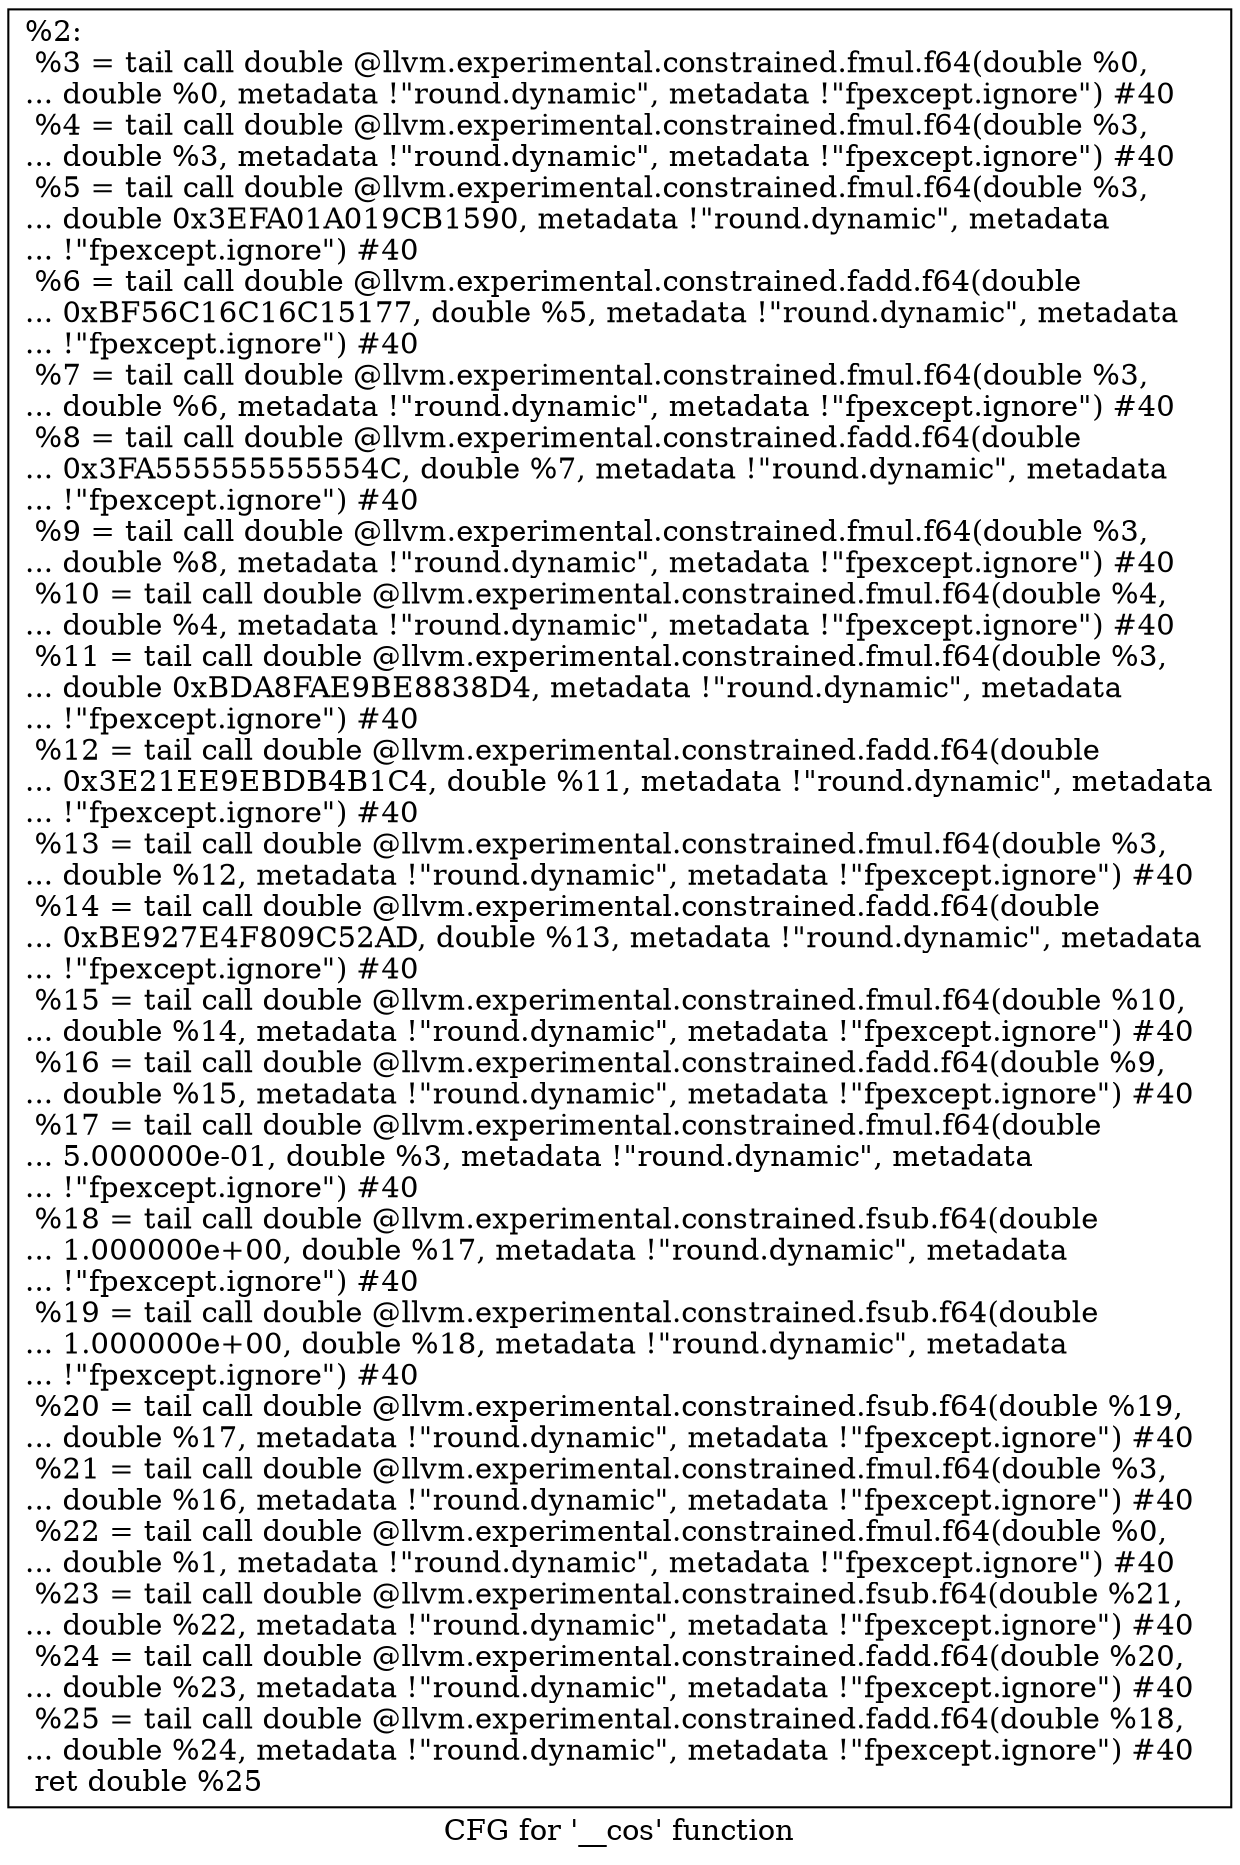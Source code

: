 digraph "CFG for '__cos' function" {
	label="CFG for '__cos' function";

	Node0x170b640 [shape=record,label="{%2:\l  %3 = tail call double @llvm.experimental.constrained.fmul.f64(double %0,\l... double %0, metadata !\"round.dynamic\", metadata !\"fpexcept.ignore\") #40\l  %4 = tail call double @llvm.experimental.constrained.fmul.f64(double %3,\l... double %3, metadata !\"round.dynamic\", metadata !\"fpexcept.ignore\") #40\l  %5 = tail call double @llvm.experimental.constrained.fmul.f64(double %3,\l... double 0x3EFA01A019CB1590, metadata !\"round.dynamic\", metadata\l... !\"fpexcept.ignore\") #40\l  %6 = tail call double @llvm.experimental.constrained.fadd.f64(double\l... 0xBF56C16C16C15177, double %5, metadata !\"round.dynamic\", metadata\l... !\"fpexcept.ignore\") #40\l  %7 = tail call double @llvm.experimental.constrained.fmul.f64(double %3,\l... double %6, metadata !\"round.dynamic\", metadata !\"fpexcept.ignore\") #40\l  %8 = tail call double @llvm.experimental.constrained.fadd.f64(double\l... 0x3FA555555555554C, double %7, metadata !\"round.dynamic\", metadata\l... !\"fpexcept.ignore\") #40\l  %9 = tail call double @llvm.experimental.constrained.fmul.f64(double %3,\l... double %8, metadata !\"round.dynamic\", metadata !\"fpexcept.ignore\") #40\l  %10 = tail call double @llvm.experimental.constrained.fmul.f64(double %4,\l... double %4, metadata !\"round.dynamic\", metadata !\"fpexcept.ignore\") #40\l  %11 = tail call double @llvm.experimental.constrained.fmul.f64(double %3,\l... double 0xBDA8FAE9BE8838D4, metadata !\"round.dynamic\", metadata\l... !\"fpexcept.ignore\") #40\l  %12 = tail call double @llvm.experimental.constrained.fadd.f64(double\l... 0x3E21EE9EBDB4B1C4, double %11, metadata !\"round.dynamic\", metadata\l... !\"fpexcept.ignore\") #40\l  %13 = tail call double @llvm.experimental.constrained.fmul.f64(double %3,\l... double %12, metadata !\"round.dynamic\", metadata !\"fpexcept.ignore\") #40\l  %14 = tail call double @llvm.experimental.constrained.fadd.f64(double\l... 0xBE927E4F809C52AD, double %13, metadata !\"round.dynamic\", metadata\l... !\"fpexcept.ignore\") #40\l  %15 = tail call double @llvm.experimental.constrained.fmul.f64(double %10,\l... double %14, metadata !\"round.dynamic\", metadata !\"fpexcept.ignore\") #40\l  %16 = tail call double @llvm.experimental.constrained.fadd.f64(double %9,\l... double %15, metadata !\"round.dynamic\", metadata !\"fpexcept.ignore\") #40\l  %17 = tail call double @llvm.experimental.constrained.fmul.f64(double\l... 5.000000e-01, double %3, metadata !\"round.dynamic\", metadata\l... !\"fpexcept.ignore\") #40\l  %18 = tail call double @llvm.experimental.constrained.fsub.f64(double\l... 1.000000e+00, double %17, metadata !\"round.dynamic\", metadata\l... !\"fpexcept.ignore\") #40\l  %19 = tail call double @llvm.experimental.constrained.fsub.f64(double\l... 1.000000e+00, double %18, metadata !\"round.dynamic\", metadata\l... !\"fpexcept.ignore\") #40\l  %20 = tail call double @llvm.experimental.constrained.fsub.f64(double %19,\l... double %17, metadata !\"round.dynamic\", metadata !\"fpexcept.ignore\") #40\l  %21 = tail call double @llvm.experimental.constrained.fmul.f64(double %3,\l... double %16, metadata !\"round.dynamic\", metadata !\"fpexcept.ignore\") #40\l  %22 = tail call double @llvm.experimental.constrained.fmul.f64(double %0,\l... double %1, metadata !\"round.dynamic\", metadata !\"fpexcept.ignore\") #40\l  %23 = tail call double @llvm.experimental.constrained.fsub.f64(double %21,\l... double %22, metadata !\"round.dynamic\", metadata !\"fpexcept.ignore\") #40\l  %24 = tail call double @llvm.experimental.constrained.fadd.f64(double %20,\l... double %23, metadata !\"round.dynamic\", metadata !\"fpexcept.ignore\") #40\l  %25 = tail call double @llvm.experimental.constrained.fadd.f64(double %18,\l... double %24, metadata !\"round.dynamic\", metadata !\"fpexcept.ignore\") #40\l  ret double %25\l}"];
}
